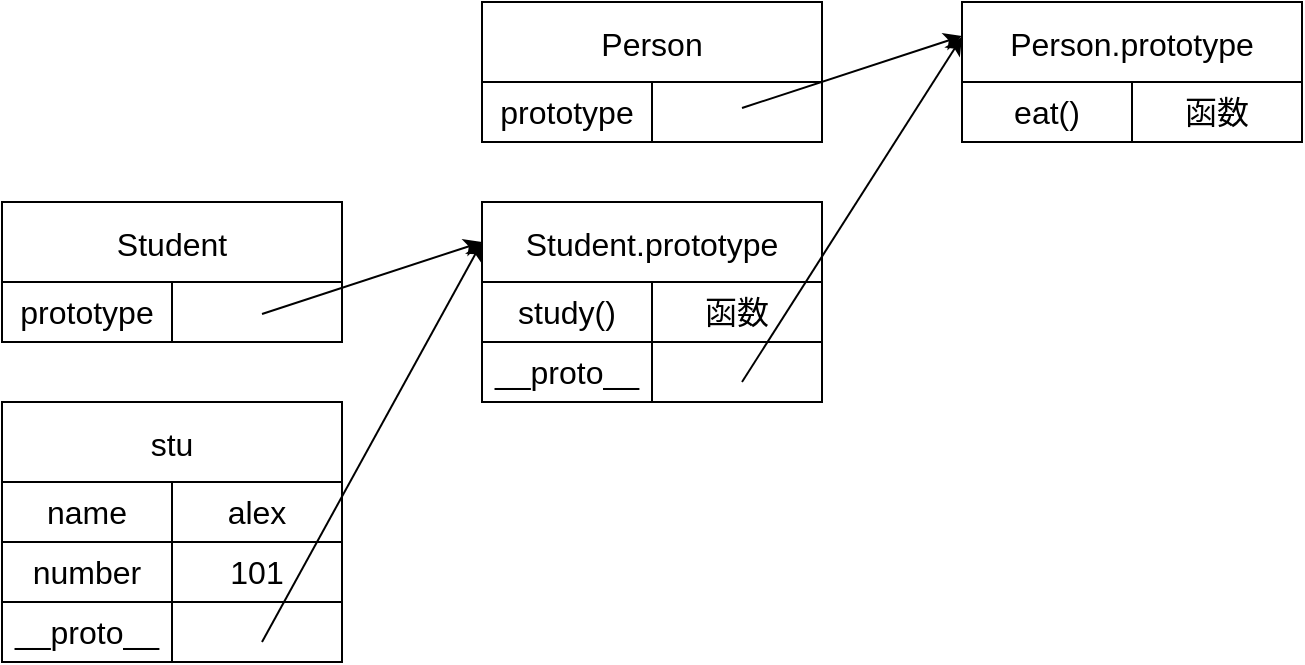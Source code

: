 <mxfile scale="1" border="10">
    <diagram name="第 1 页" id="EbtukHR9gNwVzoUgaPzp">
        <mxGraphModel dx="689" dy="613" grid="1" gridSize="10" guides="1" tooltips="1" connect="1" arrows="1" fold="1" page="1" pageScale="1" pageWidth="827" pageHeight="1169" background="#ffffff" math="0" shadow="0">
            <root>
                <mxCell id="0"/>
                <mxCell id="1" parent="0"/>
                <mxCell id="vs-vXoyDuYsgYAUwITqi-14" value="Student" style="shape=table;startSize=40;container=1;collapsible=0;childLayout=tableLayout;strokeColor=#000000;fontSize=16;fillColor=#FFFFFF;fontColor=#000000;gradientColor=none;" parent="1" vertex="1">
                    <mxGeometry x="100" y="290" width="170" height="70" as="geometry"/>
                </mxCell>
                <mxCell id="vs-vXoyDuYsgYAUwITqi-15" value="" style="shape=tableRow;horizontal=0;startSize=0;swimlaneHead=0;swimlaneBody=0;strokeColor=inherit;top=0;left=0;bottom=0;right=0;collapsible=0;dropTarget=0;fillColor=none;points=[[0,0.5],[1,0.5]];portConstraint=eastwest;fontSize=16;" parent="vs-vXoyDuYsgYAUwITqi-14" vertex="1">
                    <mxGeometry y="40" width="170" height="30" as="geometry"/>
                </mxCell>
                <mxCell id="vs-vXoyDuYsgYAUwITqi-16" value="prototype" style="shape=partialRectangle;html=1;whiteSpace=wrap;connectable=0;strokeColor=inherit;overflow=hidden;fillColor=none;top=0;left=0;bottom=0;right=0;pointerEvents=1;fontSize=16;fontColor=#000000;labelBackgroundColor=none;labelBorderColor=none;gradientColor=none;" parent="vs-vXoyDuYsgYAUwITqi-15" vertex="1">
                    <mxGeometry width="85" height="30" as="geometry">
                        <mxRectangle width="85" height="30" as="alternateBounds"/>
                    </mxGeometry>
                </mxCell>
                <mxCell id="vs-vXoyDuYsgYAUwITqi-17" value="" style="shape=partialRectangle;html=1;whiteSpace=wrap;connectable=0;strokeColor=inherit;overflow=hidden;fillColor=none;top=0;left=0;bottom=0;right=0;pointerEvents=1;fontSize=16;fontColor=#000000;labelBackgroundColor=none;labelBorderColor=none;gradientColor=none;" parent="vs-vXoyDuYsgYAUwITqi-15" vertex="1">
                    <mxGeometry x="85" width="85" height="30" as="geometry">
                        <mxRectangle width="85" height="30" as="alternateBounds"/>
                    </mxGeometry>
                </mxCell>
                <mxCell id="vs-vXoyDuYsgYAUwITqi-28" value="Student.prototype" style="shape=table;startSize=40;container=1;collapsible=0;childLayout=tableLayout;strokeColor=#000000;fontSize=16;fillColor=#FFFFFF;fontColor=#000000;" parent="1" vertex="1">
                    <mxGeometry x="340" y="290" width="170" height="100" as="geometry"/>
                </mxCell>
                <mxCell id="vs-vXoyDuYsgYAUwITqi-29" value="" style="shape=tableRow;horizontal=0;startSize=0;swimlaneHead=0;swimlaneBody=0;strokeColor=inherit;top=0;left=0;bottom=0;right=0;collapsible=0;dropTarget=0;fillColor=none;points=[[0,0.5],[1,0.5]];portConstraint=eastwest;fontSize=16;" parent="vs-vXoyDuYsgYAUwITqi-28" vertex="1">
                    <mxGeometry y="40" width="170" height="30" as="geometry"/>
                </mxCell>
                <mxCell id="vs-vXoyDuYsgYAUwITqi-30" value="study()" style="shape=partialRectangle;html=1;whiteSpace=wrap;connectable=0;strokeColor=inherit;overflow=hidden;fillColor=none;top=0;left=0;bottom=0;right=0;pointerEvents=1;fontSize=16;fontColor=#000000;" parent="vs-vXoyDuYsgYAUwITqi-29" vertex="1">
                    <mxGeometry width="85" height="30" as="geometry">
                        <mxRectangle width="85" height="30" as="alternateBounds"/>
                    </mxGeometry>
                </mxCell>
                <mxCell id="vs-vXoyDuYsgYAUwITqi-31" value="函数" style="shape=partialRectangle;html=1;whiteSpace=wrap;connectable=0;strokeColor=inherit;overflow=hidden;fillColor=none;top=0;left=0;bottom=0;right=0;pointerEvents=1;fontSize=16;fontColor=#000000;" parent="vs-vXoyDuYsgYAUwITqi-29" vertex="1">
                    <mxGeometry x="85" width="85" height="30" as="geometry">
                        <mxRectangle width="85" height="30" as="alternateBounds"/>
                    </mxGeometry>
                </mxCell>
                <mxCell id="2" style="shape=tableRow;horizontal=0;startSize=0;swimlaneHead=0;swimlaneBody=0;strokeColor=inherit;top=0;left=0;bottom=0;right=0;collapsible=0;dropTarget=0;fillColor=none;points=[[0,0.5],[1,0.5]];portConstraint=eastwest;fontSize=16;" vertex="1" parent="vs-vXoyDuYsgYAUwITqi-28">
                    <mxGeometry y="70" width="170" height="30" as="geometry"/>
                </mxCell>
                <mxCell id="3" value="__proto__" style="shape=partialRectangle;html=1;whiteSpace=wrap;connectable=0;strokeColor=inherit;overflow=hidden;fillColor=none;top=0;left=0;bottom=0;right=0;pointerEvents=1;fontSize=16;fontColor=#000000;" vertex="1" parent="2">
                    <mxGeometry width="85" height="30" as="geometry">
                        <mxRectangle width="85" height="30" as="alternateBounds"/>
                    </mxGeometry>
                </mxCell>
                <mxCell id="4" style="shape=partialRectangle;html=1;whiteSpace=wrap;connectable=0;strokeColor=inherit;overflow=hidden;fillColor=none;top=0;left=0;bottom=0;right=0;pointerEvents=1;fontSize=16;fontColor=#000000;" vertex="1" parent="2">
                    <mxGeometry x="85" width="85" height="30" as="geometry">
                        <mxRectangle width="85" height="30" as="alternateBounds"/>
                    </mxGeometry>
                </mxCell>
                <mxCell id="vs-vXoyDuYsgYAUwITqi-32" value="" style="edgeStyle=none;orthogonalLoop=1;jettySize=auto;html=1;rounded=0;fontColor=#1A1A1A;labelBorderColor=#000000;strokeColor=#000000;" parent="1" edge="1">
                    <mxGeometry width="80" relative="1" as="geometry">
                        <mxPoint x="230" y="346" as="sourcePoint"/>
                        <mxPoint x="340" y="310" as="targetPoint"/>
                        <Array as="points"/>
                    </mxGeometry>
                </mxCell>
                <mxCell id="vs-vXoyDuYsgYAUwITqi-34" value="stu" style="shape=table;startSize=40;container=1;collapsible=0;childLayout=tableLayout;strokeColor=#000000;fontSize=16;fillColor=#FFFFFF;fontColor=#000000;" parent="1" vertex="1">
                    <mxGeometry x="100" y="390" width="170" height="130" as="geometry"/>
                </mxCell>
                <mxCell id="vs-vXoyDuYsgYAUwITqi-35" value="" style="shape=tableRow;horizontal=0;startSize=0;swimlaneHead=0;swimlaneBody=0;strokeColor=inherit;top=0;left=0;bottom=0;right=0;collapsible=0;dropTarget=0;fillColor=none;points=[[0,0.5],[1,0.5]];portConstraint=eastwest;fontSize=16;" parent="vs-vXoyDuYsgYAUwITqi-34" vertex="1">
                    <mxGeometry y="40" width="170" height="30" as="geometry"/>
                </mxCell>
                <mxCell id="vs-vXoyDuYsgYAUwITqi-36" value="name" style="shape=partialRectangle;html=1;whiteSpace=wrap;connectable=0;strokeColor=inherit;overflow=hidden;fillColor=none;top=0;left=0;bottom=0;right=0;pointerEvents=1;fontSize=16;fontColor=#000000;" parent="vs-vXoyDuYsgYAUwITqi-35" vertex="1">
                    <mxGeometry width="85" height="30" as="geometry">
                        <mxRectangle width="85" height="30" as="alternateBounds"/>
                    </mxGeometry>
                </mxCell>
                <mxCell id="vs-vXoyDuYsgYAUwITqi-37" value="alex" style="shape=partialRectangle;html=1;whiteSpace=wrap;connectable=0;strokeColor=inherit;overflow=hidden;fillColor=none;top=0;left=0;bottom=0;right=0;pointerEvents=1;fontSize=16;fontColor=#000000;" parent="vs-vXoyDuYsgYAUwITqi-35" vertex="1">
                    <mxGeometry x="85" width="85" height="30" as="geometry">
                        <mxRectangle width="85" height="30" as="alternateBounds"/>
                    </mxGeometry>
                </mxCell>
                <mxCell id="vs-vXoyDuYsgYAUwITqi-38" style="shape=tableRow;horizontal=0;startSize=0;swimlaneHead=0;swimlaneBody=0;strokeColor=inherit;top=0;left=0;bottom=0;right=0;collapsible=0;dropTarget=0;fillColor=none;points=[[0,0.5],[1,0.5]];portConstraint=eastwest;fontSize=16;" parent="vs-vXoyDuYsgYAUwITqi-34" vertex="1">
                    <mxGeometry y="70" width="170" height="30" as="geometry"/>
                </mxCell>
                <mxCell id="vs-vXoyDuYsgYAUwITqi-39" value="number" style="shape=partialRectangle;html=1;whiteSpace=wrap;connectable=0;strokeColor=inherit;overflow=hidden;fillColor=none;top=0;left=0;bottom=0;right=0;pointerEvents=1;fontSize=16;fontColor=#000000;" parent="vs-vXoyDuYsgYAUwITqi-38" vertex="1">
                    <mxGeometry width="85" height="30" as="geometry">
                        <mxRectangle width="85" height="30" as="alternateBounds"/>
                    </mxGeometry>
                </mxCell>
                <mxCell id="vs-vXoyDuYsgYAUwITqi-40" value="101" style="shape=partialRectangle;html=1;whiteSpace=wrap;connectable=0;strokeColor=inherit;overflow=hidden;fillColor=none;top=0;left=0;bottom=0;right=0;pointerEvents=1;fontSize=16;fontColor=#000000;" parent="vs-vXoyDuYsgYAUwITqi-38" vertex="1">
                    <mxGeometry x="85" width="85" height="30" as="geometry">
                        <mxRectangle width="85" height="30" as="alternateBounds"/>
                    </mxGeometry>
                </mxCell>
                <mxCell id="vs-vXoyDuYsgYAUwITqi-41" style="shape=tableRow;horizontal=0;startSize=0;swimlaneHead=0;swimlaneBody=0;strokeColor=inherit;top=0;left=0;bottom=0;right=0;collapsible=0;dropTarget=0;fillColor=none;points=[[0,0.5],[1,0.5]];portConstraint=eastwest;fontSize=16;" parent="vs-vXoyDuYsgYAUwITqi-34" vertex="1">
                    <mxGeometry y="100" width="170" height="30" as="geometry"/>
                </mxCell>
                <mxCell id="vs-vXoyDuYsgYAUwITqi-42" value="__proto__" style="shape=partialRectangle;html=1;whiteSpace=wrap;connectable=0;strokeColor=inherit;overflow=hidden;fillColor=none;top=0;left=0;bottom=0;right=0;pointerEvents=1;fontSize=16;fontColor=#000000;" parent="vs-vXoyDuYsgYAUwITqi-41" vertex="1">
                    <mxGeometry width="85" height="30" as="geometry">
                        <mxRectangle width="85" height="30" as="alternateBounds"/>
                    </mxGeometry>
                </mxCell>
                <mxCell id="vs-vXoyDuYsgYAUwITqi-43" style="shape=partialRectangle;html=1;whiteSpace=wrap;connectable=0;strokeColor=inherit;overflow=hidden;fillColor=none;top=0;left=0;bottom=0;right=0;pointerEvents=1;fontSize=16;fontColor=#000000;" parent="vs-vXoyDuYsgYAUwITqi-41" vertex="1">
                    <mxGeometry x="85" width="85" height="30" as="geometry">
                        <mxRectangle width="85" height="30" as="alternateBounds"/>
                    </mxGeometry>
                </mxCell>
                <mxCell id="vs-vXoyDuYsgYAUwITqi-44" value="" style="edgeStyle=none;orthogonalLoop=1;jettySize=auto;html=1;rounded=0;strokeColor=#000000;" parent="1" edge="1">
                    <mxGeometry width="80" relative="1" as="geometry">
                        <mxPoint x="230" y="510" as="sourcePoint"/>
                        <mxPoint x="340" y="310" as="targetPoint"/>
                        <Array as="points"/>
                    </mxGeometry>
                </mxCell>
                <mxCell id="5" value="Person" style="shape=table;startSize=40;container=1;collapsible=0;childLayout=tableLayout;strokeColor=#000000;fontSize=16;fillColor=#FFFFFF;fontColor=#000000;gradientColor=none;" vertex="1" parent="1">
                    <mxGeometry x="340" y="190" width="170" height="70" as="geometry"/>
                </mxCell>
                <mxCell id="6" value="" style="shape=tableRow;horizontal=0;startSize=0;swimlaneHead=0;swimlaneBody=0;strokeColor=inherit;top=0;left=0;bottom=0;right=0;collapsible=0;dropTarget=0;fillColor=none;points=[[0,0.5],[1,0.5]];portConstraint=eastwest;fontSize=16;" vertex="1" parent="5">
                    <mxGeometry y="40" width="170" height="30" as="geometry"/>
                </mxCell>
                <mxCell id="7" value="prototype" style="shape=partialRectangle;html=1;whiteSpace=wrap;connectable=0;strokeColor=inherit;overflow=hidden;fillColor=none;top=0;left=0;bottom=0;right=0;pointerEvents=1;fontSize=16;fontColor=#000000;labelBackgroundColor=none;labelBorderColor=none;gradientColor=none;" vertex="1" parent="6">
                    <mxGeometry width="85" height="30" as="geometry">
                        <mxRectangle width="85" height="30" as="alternateBounds"/>
                    </mxGeometry>
                </mxCell>
                <mxCell id="8" value="" style="shape=partialRectangle;html=1;whiteSpace=wrap;connectable=0;strokeColor=inherit;overflow=hidden;fillColor=none;top=0;left=0;bottom=0;right=0;pointerEvents=1;fontSize=16;fontColor=#000000;labelBackgroundColor=none;labelBorderColor=none;gradientColor=none;" vertex="1" parent="6">
                    <mxGeometry x="85" width="85" height="30" as="geometry">
                        <mxRectangle width="85" height="30" as="alternateBounds"/>
                    </mxGeometry>
                </mxCell>
                <mxCell id="9" value="Person.prototype" style="shape=table;startSize=40;container=1;collapsible=0;childLayout=tableLayout;strokeColor=#000000;fontSize=16;fillColor=#FFFFFF;fontColor=#000000;" vertex="1" parent="1">
                    <mxGeometry x="580" y="190" width="170" height="70" as="geometry"/>
                </mxCell>
                <mxCell id="10" value="" style="shape=tableRow;horizontal=0;startSize=0;swimlaneHead=0;swimlaneBody=0;strokeColor=inherit;top=0;left=0;bottom=0;right=0;collapsible=0;dropTarget=0;fillColor=none;points=[[0,0.5],[1,0.5]];portConstraint=eastwest;fontSize=16;" vertex="1" parent="9">
                    <mxGeometry y="40" width="170" height="30" as="geometry"/>
                </mxCell>
                <mxCell id="11" value="eat()" style="shape=partialRectangle;html=1;whiteSpace=wrap;connectable=0;strokeColor=inherit;overflow=hidden;fillColor=none;top=0;left=0;bottom=0;right=0;pointerEvents=1;fontSize=16;fontColor=#000000;" vertex="1" parent="10">
                    <mxGeometry width="85" height="30" as="geometry">
                        <mxRectangle width="85" height="30" as="alternateBounds"/>
                    </mxGeometry>
                </mxCell>
                <mxCell id="12" value="函数" style="shape=partialRectangle;html=1;whiteSpace=wrap;connectable=0;strokeColor=inherit;overflow=hidden;fillColor=none;top=0;left=0;bottom=0;right=0;pointerEvents=1;fontSize=16;fontColor=#000000;" vertex="1" parent="10">
                    <mxGeometry x="85" width="85" height="30" as="geometry">
                        <mxRectangle width="85" height="30" as="alternateBounds"/>
                    </mxGeometry>
                </mxCell>
                <mxCell id="16" value="" style="edgeStyle=none;orthogonalLoop=1;jettySize=auto;html=1;rounded=0;fontColor=#1A1A1A;labelBorderColor=#000000;strokeColor=#000000;" edge="1" parent="1">
                    <mxGeometry width="80" relative="1" as="geometry">
                        <mxPoint x="470" y="243" as="sourcePoint"/>
                        <mxPoint x="580" y="207" as="targetPoint"/>
                        <Array as="points"/>
                    </mxGeometry>
                </mxCell>
                <mxCell id="17" value="" style="edgeStyle=none;orthogonalLoop=1;jettySize=auto;html=1;rounded=0;strokeColor=#000000;entryX=0;entryY=0.25;entryDx=0;entryDy=0;" edge="1" parent="1" target="9">
                    <mxGeometry width="80" relative="1" as="geometry">
                        <mxPoint x="470" y="380" as="sourcePoint"/>
                        <mxPoint x="580" y="180" as="targetPoint"/>
                        <Array as="points"/>
                    </mxGeometry>
                </mxCell>
            </root>
        </mxGraphModel>
    </diagram>
</mxfile>